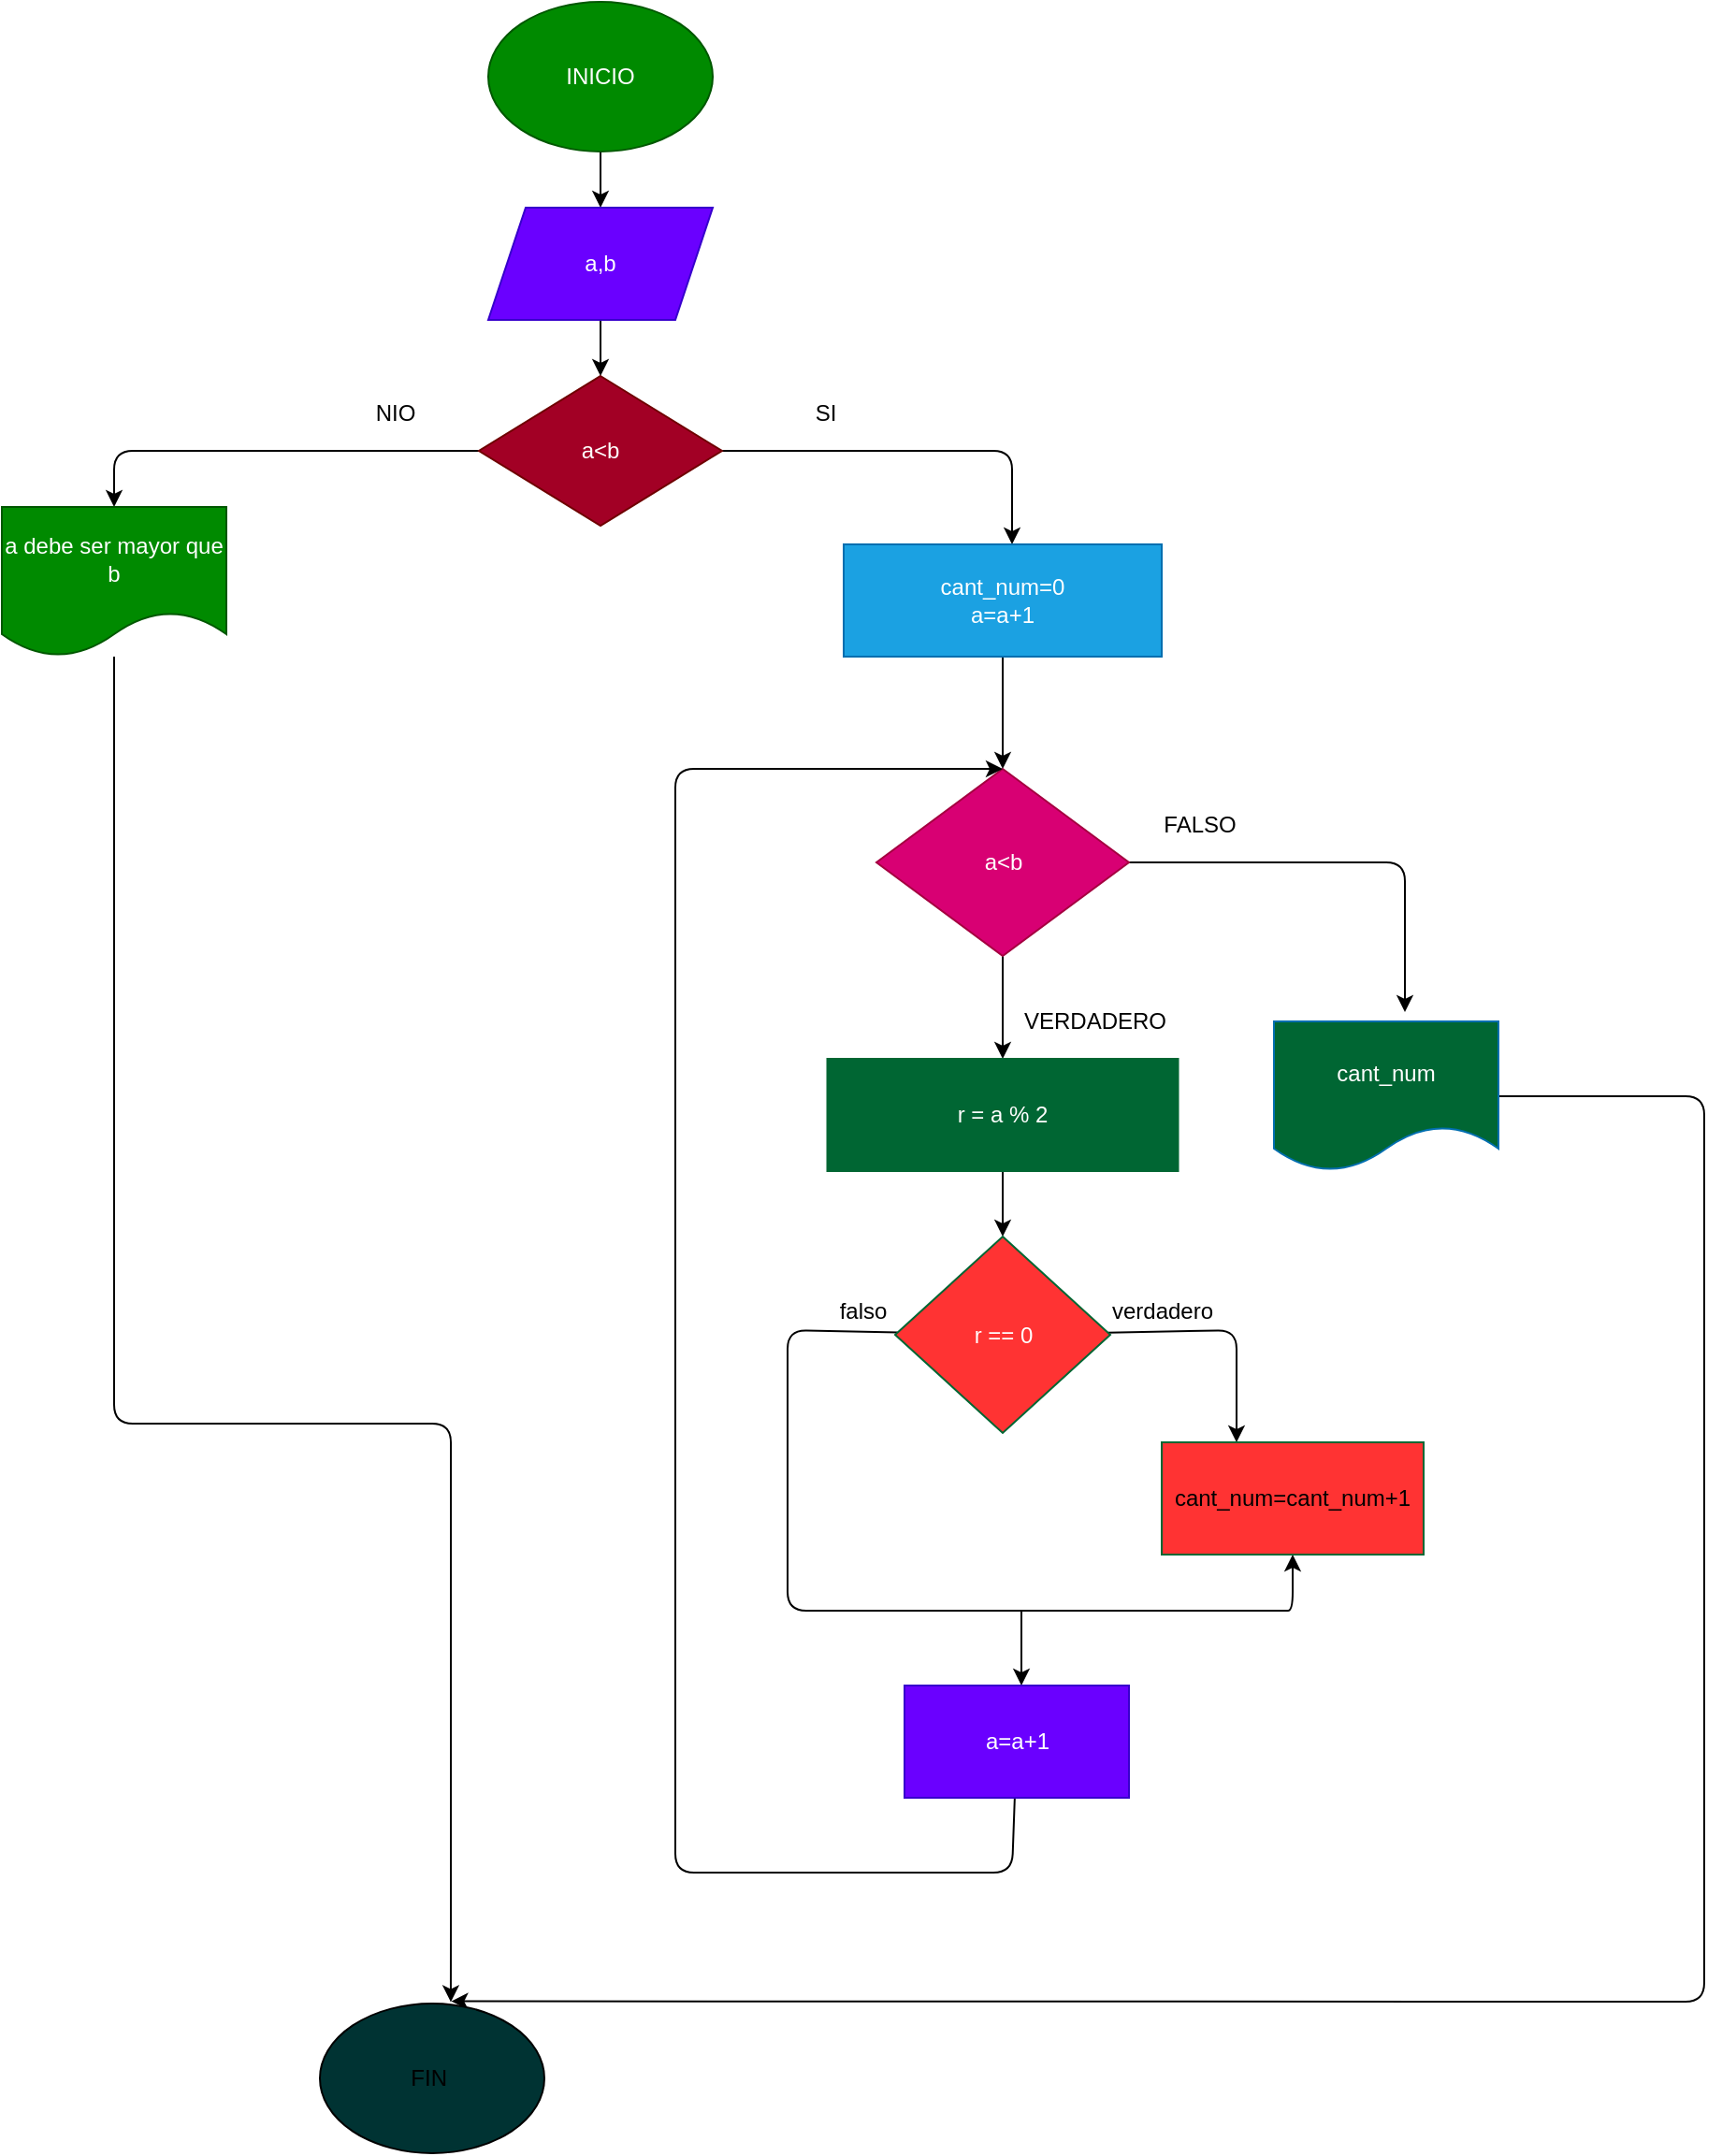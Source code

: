 <mxfile>
    <diagram id="dfwH_3myj91YeB3Efj3k" name="Page-1">
        <mxGraphModel dx="600" dy="459" grid="1" gridSize="10" guides="1" tooltips="1" connect="1" arrows="1" fold="1" page="1" pageScale="1" pageWidth="827" pageHeight="1169" math="0" shadow="0">
            <root>
                <mxCell id="0"/>
                <mxCell id="1" parent="0"/>
                <mxCell id="4" value="" style="edgeStyle=none;html=1;" parent="1" source="2" target="3" edge="1">
                    <mxGeometry relative="1" as="geometry"/>
                </mxCell>
                <mxCell id="2" value="INICIO" style="ellipse;whiteSpace=wrap;html=1;fillColor=#008a00;fontColor=#ffffff;strokeColor=#005700;" parent="1" vertex="1">
                    <mxGeometry x="330" y="40" width="120" height="80" as="geometry"/>
                </mxCell>
                <mxCell id="6" value="" style="edgeStyle=none;html=1;" parent="1" source="3" target="5" edge="1">
                    <mxGeometry relative="1" as="geometry"/>
                </mxCell>
                <mxCell id="3" value="a,b" style="shape=parallelogram;perimeter=parallelogramPerimeter;whiteSpace=wrap;html=1;fixedSize=1;fillColor=#6a00ff;strokeColor=#3700CC;fontColor=#ffffff;" parent="1" vertex="1">
                    <mxGeometry x="330" y="150" width="120" height="60" as="geometry"/>
                </mxCell>
                <mxCell id="7" style="edgeStyle=none;html=1;exitX=0;exitY=0.5;exitDx=0;exitDy=0;" parent="1" source="5" edge="1">
                    <mxGeometry relative="1" as="geometry">
                        <mxPoint x="130" y="310" as="targetPoint"/>
                        <Array as="points">
                            <mxPoint x="130" y="280"/>
                        </Array>
                    </mxGeometry>
                </mxCell>
                <mxCell id="8" style="edgeStyle=none;html=1;" parent="1" source="5" edge="1">
                    <mxGeometry relative="1" as="geometry">
                        <mxPoint x="610" y="330" as="targetPoint"/>
                        <Array as="points">
                            <mxPoint x="610" y="280"/>
                        </Array>
                    </mxGeometry>
                </mxCell>
                <mxCell id="5" value="a&amp;lt;b" style="rhombus;whiteSpace=wrap;html=1;fillColor=#a20025;strokeColor=#6F0000;fontColor=#ffffff;" parent="1" vertex="1">
                    <mxGeometry x="325" y="240" width="130" height="80" as="geometry"/>
                </mxCell>
                <mxCell id="29" style="edgeStyle=none;html=1;entryX=0.583;entryY=-0.01;entryDx=0;entryDy=0;entryPerimeter=0;" parent="1" source="9" target="30" edge="1">
                    <mxGeometry relative="1" as="geometry">
                        <mxPoint x="430" y="1110" as="targetPoint"/>
                        <Array as="points">
                            <mxPoint x="130" y="800"/>
                            <mxPoint x="310" y="800"/>
                            <mxPoint x="310" y="950"/>
                            <mxPoint x="310" y="1080"/>
                        </Array>
                    </mxGeometry>
                </mxCell>
                <mxCell id="9" value="a debe ser mayor que b" style="shape=document;whiteSpace=wrap;html=1;boundedLbl=1;fillColor=#008a00;fontColor=#ffffff;strokeColor=#005700;" parent="1" vertex="1">
                    <mxGeometry x="70" y="310" width="120" height="80" as="geometry"/>
                </mxCell>
                <mxCell id="13" style="edgeStyle=none;html=1;" parent="1" source="10" target="14" edge="1">
                    <mxGeometry relative="1" as="geometry">
                        <mxPoint x="605" y="430" as="targetPoint"/>
                    </mxGeometry>
                </mxCell>
                <mxCell id="10" value="cant_num=0&lt;br&gt;a=a+1" style="rounded=0;whiteSpace=wrap;html=1;fillColor=#1ba1e2;strokeColor=#006EAF;fontColor=#ffffff;" parent="1" vertex="1">
                    <mxGeometry x="520" y="330" width="170" height="60" as="geometry"/>
                </mxCell>
                <mxCell id="15" style="edgeStyle=none;html=1;" parent="1" source="14" edge="1">
                    <mxGeometry relative="1" as="geometry">
                        <mxPoint x="820" y="580" as="targetPoint"/>
                        <Array as="points">
                            <mxPoint x="760" y="500"/>
                            <mxPoint x="820" y="500"/>
                            <mxPoint x="820" y="560"/>
                        </Array>
                    </mxGeometry>
                </mxCell>
                <mxCell id="23" value="" style="edgeStyle=none;html=1;" parent="1" source="14" target="22" edge="1">
                    <mxGeometry relative="1" as="geometry"/>
                </mxCell>
                <mxCell id="14" value="a&amp;lt;b" style="rhombus;whiteSpace=wrap;html=1;strokeColor=#A50040;fillColor=#d80073;fontColor=#ffffff;" parent="1" vertex="1">
                    <mxGeometry x="537.5" y="450" width="135" height="100" as="geometry"/>
                </mxCell>
                <mxCell id="44" style="edgeStyle=none;html=1;entryX=0.585;entryY=-0.015;entryDx=0;entryDy=0;entryPerimeter=0;" edge="1" parent="1" source="16" target="30">
                    <mxGeometry relative="1" as="geometry">
                        <mxPoint x="310" y="1100" as="targetPoint"/>
                        <Array as="points">
                            <mxPoint x="980" y="625"/>
                            <mxPoint x="980" y="1109"/>
                        </Array>
                    </mxGeometry>
                </mxCell>
                <mxCell id="16" value="cant_num" style="shape=document;whiteSpace=wrap;html=1;boundedLbl=1;fillColor=#006633;fontColor=#ffffff;strokeColor=#006EAF;" parent="1" vertex="1">
                    <mxGeometry x="750" y="585" width="120" height="80" as="geometry"/>
                </mxCell>
                <mxCell id="34" value="" style="edgeStyle=none;html=1;" edge="1" parent="1" source="22" target="33">
                    <mxGeometry relative="1" as="geometry"/>
                </mxCell>
                <mxCell id="22" value="r = a % 2" style="whiteSpace=wrap;html=1;fillColor=#006633;fontColor=#ffffff;strokeColor=#006633;" parent="1" vertex="1">
                    <mxGeometry x="511.25" y="605" width="187.5" height="60" as="geometry"/>
                </mxCell>
                <mxCell id="24" value="FALSO" style="text;html=1;align=center;verticalAlign=middle;resizable=0;points=[];autosize=1;strokeColor=none;fillColor=none;" parent="1" vertex="1">
                    <mxGeometry x="685" y="470" width="50" height="20" as="geometry"/>
                </mxCell>
                <mxCell id="25" value="VERDADERO" style="text;html=1;align=center;verticalAlign=middle;resizable=0;points=[];autosize=1;strokeColor=none;fillColor=none;" parent="1" vertex="1">
                    <mxGeometry x="608.75" y="575" width="90" height="20" as="geometry"/>
                </mxCell>
                <mxCell id="30" value="FIN&amp;nbsp;" style="ellipse;whiteSpace=wrap;html=1;fillColor=#003333;" parent="1" vertex="1">
                    <mxGeometry x="240" y="1110" width="120" height="80" as="geometry"/>
                </mxCell>
                <mxCell id="31" value="SI" style="text;html=1;align=center;verticalAlign=middle;resizable=0;points=[];autosize=1;strokeColor=none;fillColor=none;" parent="1" vertex="1">
                    <mxGeometry x="495" y="250" width="30" height="20" as="geometry"/>
                </mxCell>
                <mxCell id="32" value="NIO" style="text;html=1;align=center;verticalAlign=middle;resizable=0;points=[];autosize=1;strokeColor=none;fillColor=none;" parent="1" vertex="1">
                    <mxGeometry x="260" y="250" width="40" height="20" as="geometry"/>
                </mxCell>
                <mxCell id="35" style="edgeStyle=none;html=1;" edge="1" parent="1" source="33">
                    <mxGeometry relative="1" as="geometry">
                        <mxPoint x="730" y="810" as="targetPoint"/>
                        <Array as="points">
                            <mxPoint x="730" y="750"/>
                        </Array>
                    </mxGeometry>
                </mxCell>
                <mxCell id="36" style="edgeStyle=none;html=1;entryX=0.5;entryY=1;entryDx=0;entryDy=0;" edge="1" parent="1" source="33" target="37">
                    <mxGeometry relative="1" as="geometry">
                        <mxPoint x="760" y="890" as="targetPoint"/>
                        <Array as="points">
                            <mxPoint x="490" y="750"/>
                            <mxPoint x="490" y="900"/>
                            <mxPoint x="750" y="900"/>
                            <mxPoint x="760" y="900"/>
                        </Array>
                    </mxGeometry>
                </mxCell>
                <mxCell id="33" value="r == 0" style="rhombus;whiteSpace=wrap;html=1;fillColor=#FF3333;strokeColor=#006633;fontColor=#ffffff;" vertex="1" parent="1">
                    <mxGeometry x="547.5" y="700" width="115" height="105" as="geometry"/>
                </mxCell>
                <mxCell id="37" value="cant_num=cant_num+1" style="rounded=0;whiteSpace=wrap;html=1;strokeColor=#006633;fillColor=#FF3333;" vertex="1" parent="1">
                    <mxGeometry x="690" y="810" width="140" height="60" as="geometry"/>
                </mxCell>
                <mxCell id="38" value="verdadero" style="text;html=1;align=center;verticalAlign=middle;resizable=0;points=[];autosize=1;strokeColor=none;fillColor=none;" vertex="1" parent="1">
                    <mxGeometry x="655" y="730" width="70" height="20" as="geometry"/>
                </mxCell>
                <mxCell id="39" value="falso" style="text;html=1;align=center;verticalAlign=middle;resizable=0;points=[];autosize=1;strokeColor=none;fillColor=none;" vertex="1" parent="1">
                    <mxGeometry x="510" y="730" width="40" height="20" as="geometry"/>
                </mxCell>
                <mxCell id="41" style="edgeStyle=none;html=1;" edge="1" parent="1">
                    <mxGeometry relative="1" as="geometry">
                        <mxPoint x="615" y="940" as="targetPoint"/>
                        <mxPoint x="615" y="900" as="sourcePoint"/>
                    </mxGeometry>
                </mxCell>
                <mxCell id="43" style="edgeStyle=none;html=1;entryX=0.5;entryY=0;entryDx=0;entryDy=0;" edge="1" parent="1" source="42" target="14">
                    <mxGeometry relative="1" as="geometry">
                        <mxPoint x="600" y="440" as="targetPoint"/>
                        <Array as="points">
                            <mxPoint x="610" y="1040"/>
                            <mxPoint x="430" y="1040"/>
                            <mxPoint x="430" y="450"/>
                        </Array>
                    </mxGeometry>
                </mxCell>
                <mxCell id="42" value="a=a+1" style="rounded=0;whiteSpace=wrap;html=1;strokeColor=#3700CC;fillColor=#6a00ff;fontColor=#ffffff;" vertex="1" parent="1">
                    <mxGeometry x="552.5" y="940" width="120" height="60" as="geometry"/>
                </mxCell>
            </root>
        </mxGraphModel>
    </diagram>
</mxfile>